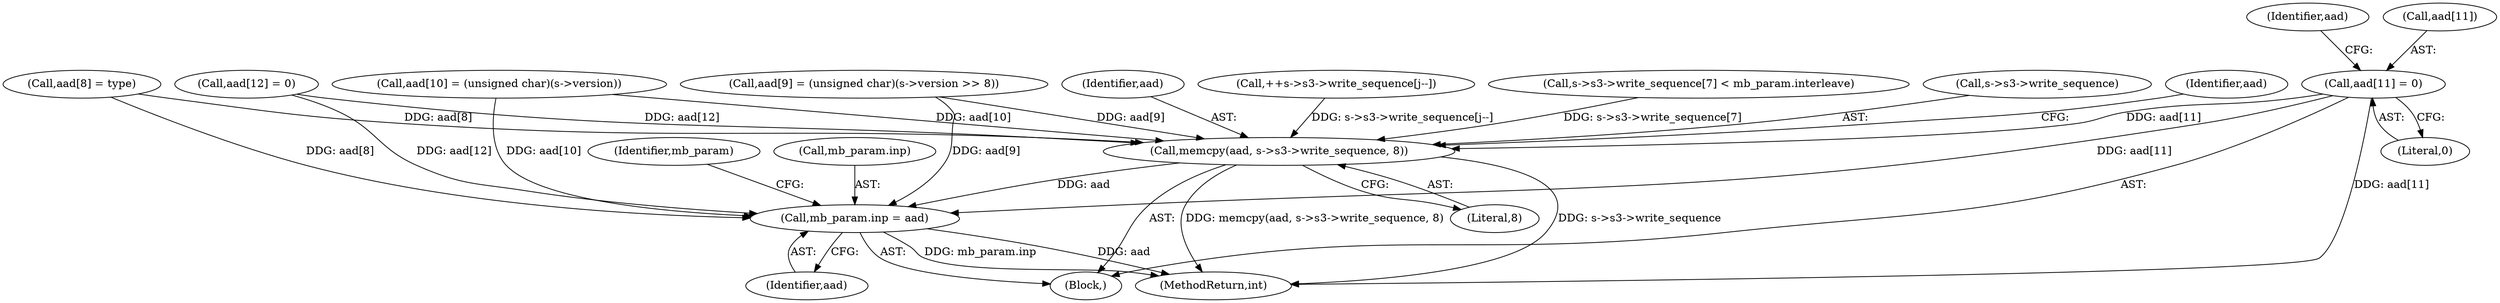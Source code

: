 digraph "0_openssl_77c77f0a1b9f15b869ca3342186dfbedd1119d0e@array" {
"1000483" [label="(Call,aad[11] = 0)"];
"1000450" [label="(Call,memcpy(aad, s->s3->write_sequence, 8))"];
"1000498" [label="(Call,mb_param.inp = aad)"];
"1000498" [label="(Call,mb_param.inp = aad)"];
"1000451" [label="(Identifier,aad)"];
"1000502" [label="(Identifier,aad)"];
"1000611" [label="(Call,++s->s3->write_sequence[j--])"];
"1000382" [label="(Block,)"];
"1000450" [label="(Call,memcpy(aad, s->s3->write_sequence, 8))"];
"1000589" [label="(Call,s->s3->write_sequence[7] < mb_param.interleave)"];
"1000845" [label="(MethodReturn,int)"];
"1000483" [label="(Call,aad[11] = 0)"];
"1000474" [label="(Call,aad[10] = (unsigned char)(s->version))"];
"1000457" [label="(Literal,8)"];
"1000452" [label="(Call,s->s3->write_sequence)"];
"1000458" [label="(Call,aad[8] = type)"];
"1000490" [label="(Identifier,aad)"];
"1000460" [label="(Identifier,aad)"];
"1000487" [label="(Literal,0)"];
"1000488" [label="(Call,aad[12] = 0)"];
"1000484" [label="(Call,aad[11])"];
"1000505" [label="(Identifier,mb_param)"];
"1000463" [label="(Call,aad[9] = (unsigned char)(s->version >> 8))"];
"1000499" [label="(Call,mb_param.inp)"];
"1000483" -> "1000382"  [label="AST: "];
"1000483" -> "1000487"  [label="CFG: "];
"1000484" -> "1000483"  [label="AST: "];
"1000487" -> "1000483"  [label="AST: "];
"1000490" -> "1000483"  [label="CFG: "];
"1000483" -> "1000845"  [label="DDG: aad[11]"];
"1000483" -> "1000450"  [label="DDG: aad[11]"];
"1000483" -> "1000498"  [label="DDG: aad[11]"];
"1000450" -> "1000382"  [label="AST: "];
"1000450" -> "1000457"  [label="CFG: "];
"1000451" -> "1000450"  [label="AST: "];
"1000452" -> "1000450"  [label="AST: "];
"1000457" -> "1000450"  [label="AST: "];
"1000460" -> "1000450"  [label="CFG: "];
"1000450" -> "1000845"  [label="DDG: memcpy(aad, s->s3->write_sequence, 8)"];
"1000450" -> "1000845"  [label="DDG: s->s3->write_sequence"];
"1000458" -> "1000450"  [label="DDG: aad[8]"];
"1000488" -> "1000450"  [label="DDG: aad[12]"];
"1000474" -> "1000450"  [label="DDG: aad[10]"];
"1000463" -> "1000450"  [label="DDG: aad[9]"];
"1000589" -> "1000450"  [label="DDG: s->s3->write_sequence[7]"];
"1000611" -> "1000450"  [label="DDG: s->s3->write_sequence[j--]"];
"1000450" -> "1000498"  [label="DDG: aad"];
"1000498" -> "1000382"  [label="AST: "];
"1000498" -> "1000502"  [label="CFG: "];
"1000499" -> "1000498"  [label="AST: "];
"1000502" -> "1000498"  [label="AST: "];
"1000505" -> "1000498"  [label="CFG: "];
"1000498" -> "1000845"  [label="DDG: aad"];
"1000498" -> "1000845"  [label="DDG: mb_param.inp"];
"1000458" -> "1000498"  [label="DDG: aad[8]"];
"1000488" -> "1000498"  [label="DDG: aad[12]"];
"1000474" -> "1000498"  [label="DDG: aad[10]"];
"1000463" -> "1000498"  [label="DDG: aad[9]"];
}
